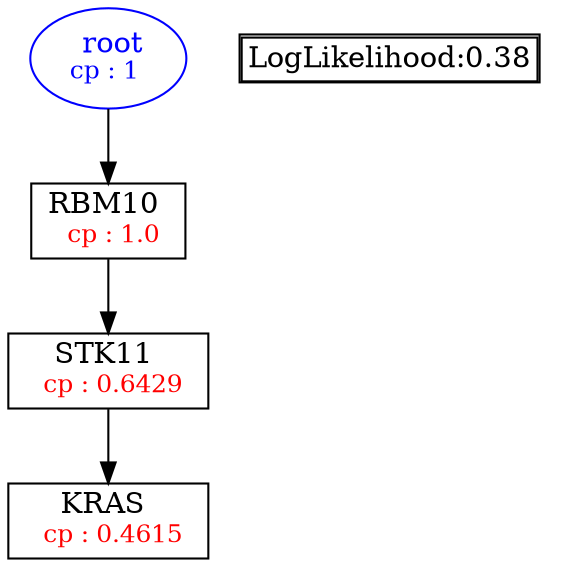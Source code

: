 digraph tree {
    "root" [label=<<font color='Blue'> root</font><br/><font color='Blue' POINT-SIZE='12'>cp : 1 </font>>, shape=oval, color=Blue];
    "S3" [label =<RBM10 <br/> <font color='Red' POINT-SIZE='12'> cp : 1.0 </font>>, shape=box];
    "S2" [label =<STK11 <br/> <font color='Red' POINT-SIZE='12'> cp : 0.6429 </font>>, shape=box];
    "S1" [label =<KRAS <br/> <font color='Red' POINT-SIZE='12'> cp : 0.4615 </font>>, shape=box];
    "root" -> "S3";
    "S3" -> "S2";
    "S2" -> "S1";

    node[shape=plaintext]
    fontsize="10"
    struct1 [label=
    <<TABLE BORDER="1" CELLBORDER="1" CELLSPACING="0" >
    <TR><TD ALIGN="LEFT">LogLikelihood:0.38</TD></TR>
    </TABLE>>];

}
